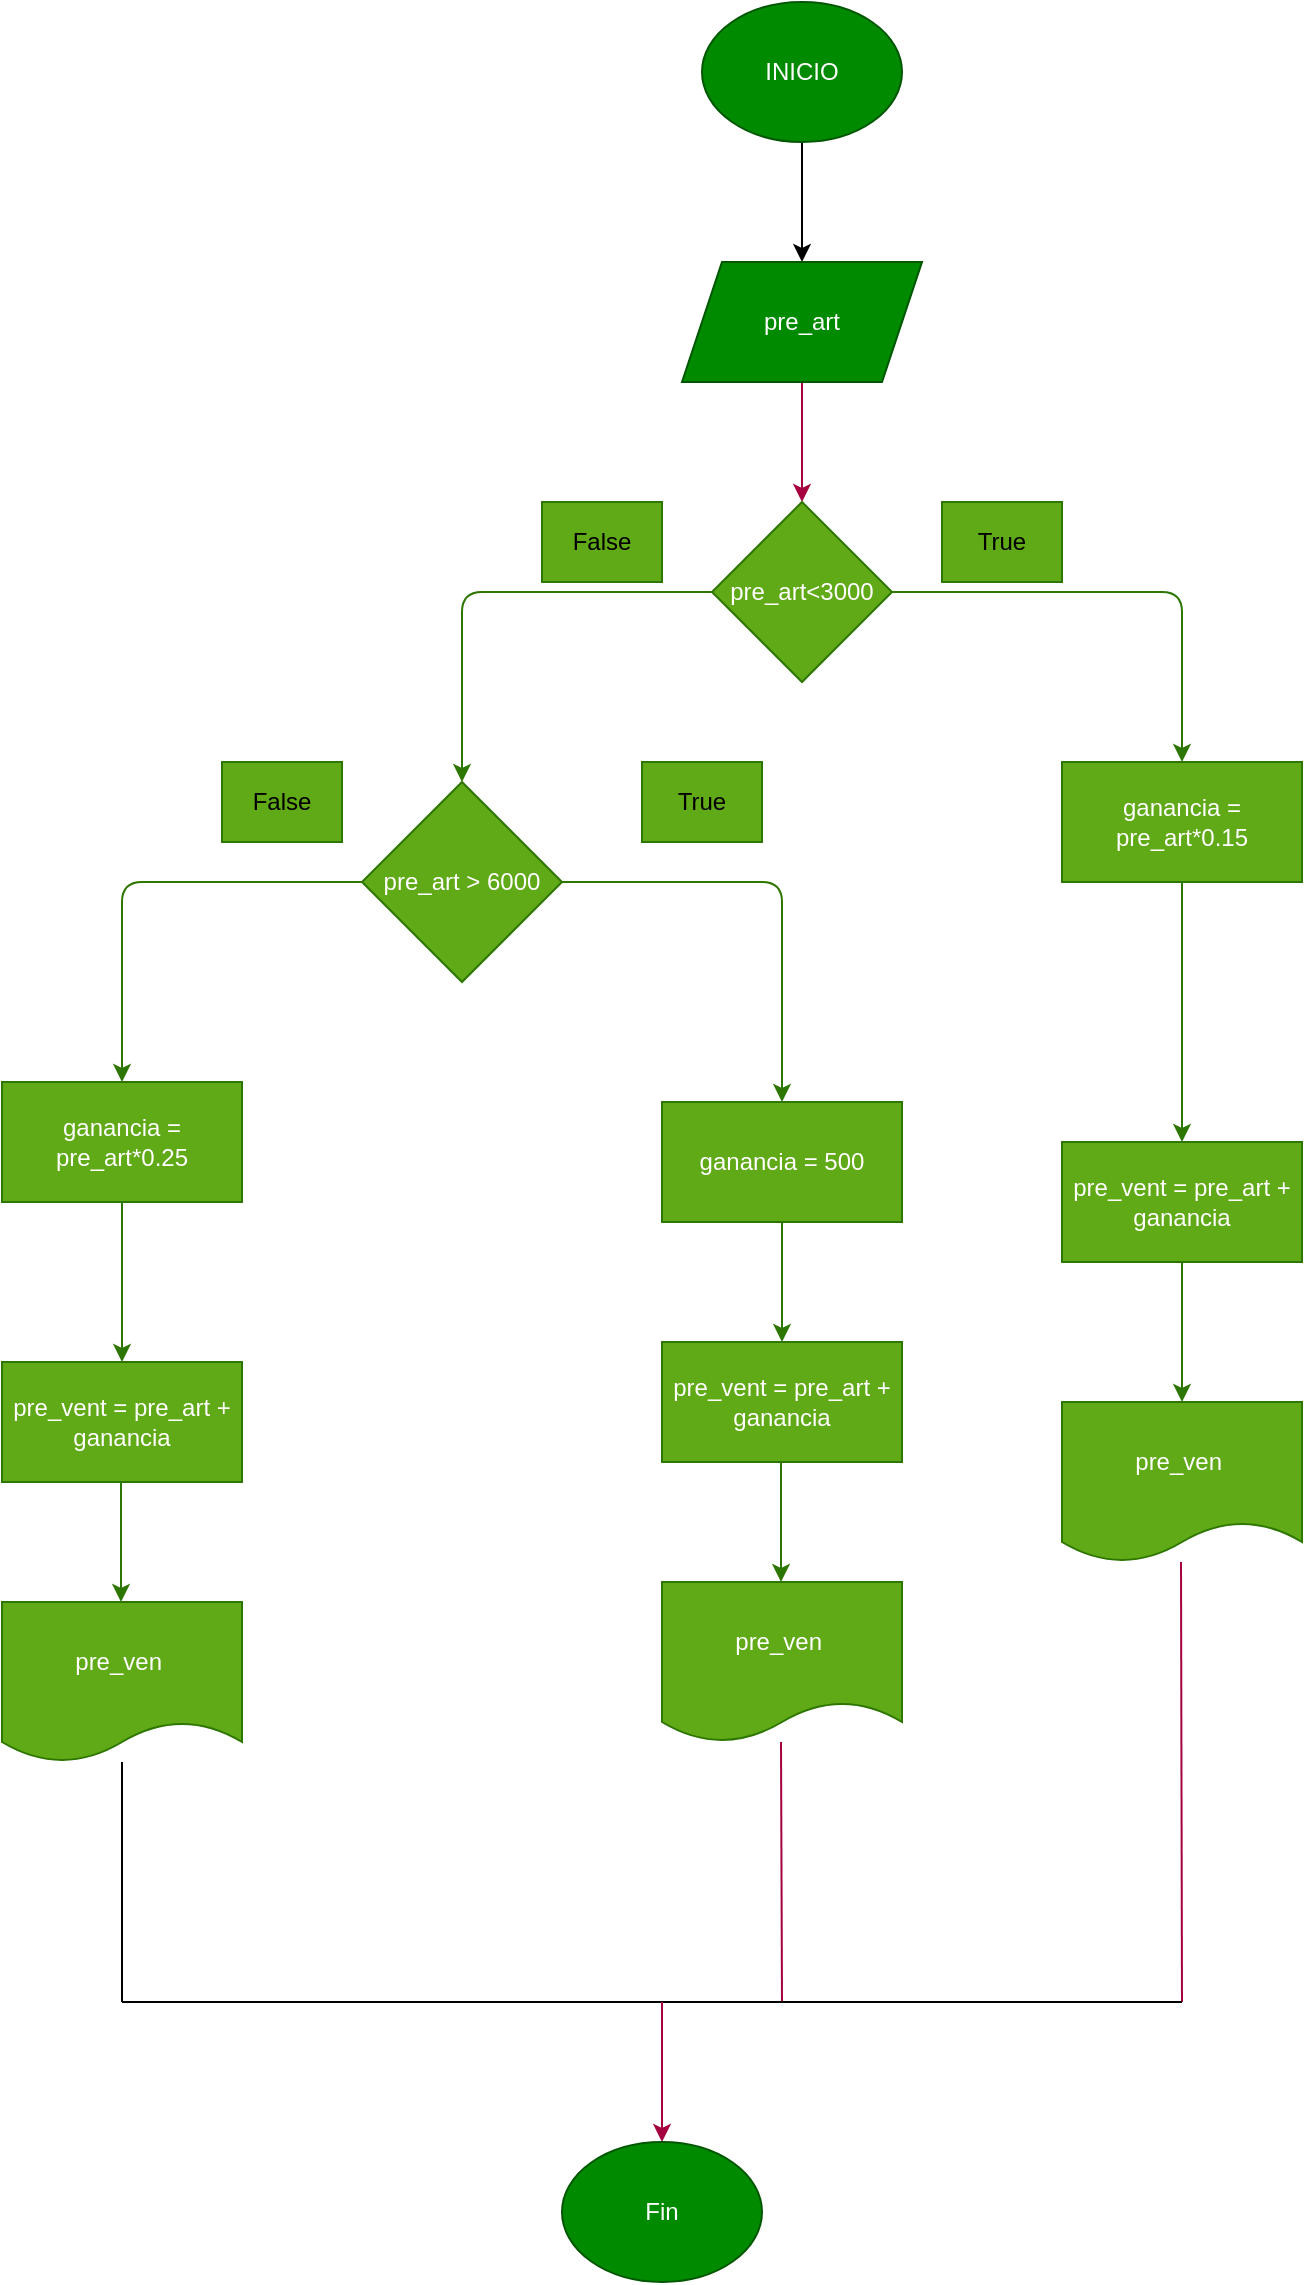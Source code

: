 <mxfile>
    <diagram id="2LqqzUv0zMgGARRx-v6r" name="Página-1">
        <mxGraphModel dx="1506" dy="802" grid="1" gridSize="10" guides="1" tooltips="1" connect="1" arrows="1" fold="1" page="1" pageScale="1" pageWidth="827" pageHeight="1169" math="0" shadow="0">
            <root>
                <mxCell id="0"/>
                <mxCell id="1" parent="0"/>
                <mxCell id="2" value="" style="edgeStyle=none;html=1;" edge="1" parent="1" source="3" target="5">
                    <mxGeometry relative="1" as="geometry">
                        <mxPoint x="490" y="280" as="targetPoint"/>
                    </mxGeometry>
                </mxCell>
                <mxCell id="3" value="INICIO" style="ellipse;whiteSpace=wrap;html=1;fillColor=#008a00;fontColor=#ffffff;strokeColor=#005700;" vertex="1" parent="1">
                    <mxGeometry x="440" y="160" width="100" height="70" as="geometry"/>
                </mxCell>
                <mxCell id="4" value="" style="edgeStyle=none;html=1;fillColor=#d80073;strokeColor=#A50040;" edge="1" parent="1" source="5">
                    <mxGeometry relative="1" as="geometry">
                        <mxPoint x="490" y="410" as="targetPoint"/>
                    </mxGeometry>
                </mxCell>
                <mxCell id="5" value="pre_art" style="shape=parallelogram;perimeter=parallelogramPerimeter;whiteSpace=wrap;html=1;fixedSize=1;fillColor=#008a00;fontColor=#ffffff;strokeColor=#005700;" vertex="1" parent="1">
                    <mxGeometry x="430" y="290" width="120" height="60" as="geometry"/>
                </mxCell>
                <mxCell id="6" style="edgeStyle=none;html=1;fillColor=#60a917;strokeColor=#2D7600;" edge="1" parent="1" source="8">
                    <mxGeometry relative="1" as="geometry">
                        <mxPoint x="680" y="540" as="targetPoint"/>
                        <Array as="points">
                            <mxPoint x="680" y="455"/>
                        </Array>
                    </mxGeometry>
                </mxCell>
                <mxCell id="7" style="edgeStyle=none;html=1;fillColor=#60a917;strokeColor=#2D7600;" edge="1" parent="1" source="8">
                    <mxGeometry relative="1" as="geometry">
                        <mxPoint x="320" y="550" as="targetPoint"/>
                        <Array as="points">
                            <mxPoint x="320" y="455"/>
                        </Array>
                    </mxGeometry>
                </mxCell>
                <mxCell id="8" value="pre_art&amp;lt;3000" style="rhombus;whiteSpace=wrap;html=1;fillColor=#60a917;fontColor=#ffffff;strokeColor=#2D7600;" vertex="1" parent="1">
                    <mxGeometry x="445" y="410" width="90" height="90" as="geometry"/>
                </mxCell>
                <mxCell id="9" style="edgeStyle=none;html=1;entryX=0.5;entryY=0;entryDx=0;entryDy=0;fillColor=#60a917;strokeColor=#2D7600;" edge="1" parent="1" source="10" target="13">
                    <mxGeometry relative="1" as="geometry">
                        <mxPoint x="680" y="820" as="targetPoint"/>
                    </mxGeometry>
                </mxCell>
                <mxCell id="10" value="ganancia = pre_art*0.15" style="rounded=0;whiteSpace=wrap;html=1;fillColor=#60a917;fontColor=#ffffff;strokeColor=#2D7600;" vertex="1" parent="1">
                    <mxGeometry x="620" y="540" width="120" height="60" as="geometry"/>
                </mxCell>
                <mxCell id="11" value="pre_ven&amp;nbsp;" style="shape=document;whiteSpace=wrap;html=1;boundedLbl=1;size=0.25;fillColor=#60a917;fontColor=#ffffff;strokeColor=#2D7600;" vertex="1" parent="1">
                    <mxGeometry x="620" y="860" width="120" height="80" as="geometry"/>
                </mxCell>
                <mxCell id="12" style="edgeStyle=none;html=1;fillColor=#60a917;strokeColor=#2D7600;" edge="1" parent="1" source="13" target="11">
                    <mxGeometry relative="1" as="geometry"/>
                </mxCell>
                <mxCell id="13" value="pre_vent = pre_art + ganancia" style="rounded=0;whiteSpace=wrap;html=1;fillColor=#60a917;fontColor=#ffffff;strokeColor=#2D7600;" vertex="1" parent="1">
                    <mxGeometry x="620" y="730" width="120" height="60" as="geometry"/>
                </mxCell>
                <mxCell id="14" style="edgeStyle=none;html=1;fillColor=#60a917;strokeColor=#2D7600;" edge="1" parent="1" source="16">
                    <mxGeometry relative="1" as="geometry">
                        <mxPoint x="480" y="710" as="targetPoint"/>
                        <Array as="points">
                            <mxPoint x="480" y="600"/>
                        </Array>
                    </mxGeometry>
                </mxCell>
                <mxCell id="15" style="edgeStyle=none;html=1;fillColor=#60a917;strokeColor=#2D7600;" edge="1" parent="1" source="16">
                    <mxGeometry relative="1" as="geometry">
                        <mxPoint x="150" y="700" as="targetPoint"/>
                        <Array as="points">
                            <mxPoint x="150" y="600"/>
                        </Array>
                    </mxGeometry>
                </mxCell>
                <mxCell id="16" value="pre_art &amp;gt; 6000" style="rhombus;whiteSpace=wrap;html=1;fillColor=#60a917;fontColor=#ffffff;strokeColor=#2D7600;" vertex="1" parent="1">
                    <mxGeometry x="270" y="550" width="100" height="100" as="geometry"/>
                </mxCell>
                <mxCell id="17" value="" style="edgeStyle=none;html=1;fillColor=#60a917;strokeColor=#2D7600;" edge="1" parent="1" source="18" target="19">
                    <mxGeometry relative="1" as="geometry"/>
                </mxCell>
                <mxCell id="18" value="ganancia = 500" style="rounded=0;whiteSpace=wrap;html=1;fillColor=#60a917;fontColor=#ffffff;strokeColor=#2D7600;" vertex="1" parent="1">
                    <mxGeometry x="420" y="710" width="120" height="60" as="geometry"/>
                </mxCell>
                <mxCell id="19" value="pre_vent = pre_art + ganancia" style="whiteSpace=wrap;html=1;rounded=0;fillColor=#60a917;fontColor=#ffffff;strokeColor=#2D7600;" vertex="1" parent="1">
                    <mxGeometry x="420" y="830" width="120" height="60" as="geometry"/>
                </mxCell>
                <mxCell id="20" style="edgeStyle=none;html=1;fillColor=#60a917;strokeColor=#2D7600;" edge="1" parent="1">
                    <mxGeometry relative="1" as="geometry">
                        <mxPoint x="479.5" y="890" as="sourcePoint"/>
                        <mxPoint x="479.5" y="950" as="targetPoint"/>
                    </mxGeometry>
                </mxCell>
                <mxCell id="21" value="pre_ven&amp;nbsp;" style="shape=document;whiteSpace=wrap;html=1;boundedLbl=1;size=0.25;fillColor=#60a917;fontColor=#ffffff;strokeColor=#2D7600;" vertex="1" parent="1">
                    <mxGeometry x="420" y="950" width="120" height="80" as="geometry"/>
                </mxCell>
                <mxCell id="22" value="" style="edgeStyle=none;html=1;fillColor=#60a917;strokeColor=#2D7600;" edge="1" parent="1" source="23">
                    <mxGeometry relative="1" as="geometry">
                        <mxPoint x="150" y="840" as="targetPoint"/>
                    </mxGeometry>
                </mxCell>
                <mxCell id="23" value="ganancia = pre_art*0.25" style="rounded=0;whiteSpace=wrap;html=1;fillColor=#60a917;fontColor=#ffffff;strokeColor=#2D7600;" vertex="1" parent="1">
                    <mxGeometry x="90" y="700" width="120" height="60" as="geometry"/>
                </mxCell>
                <mxCell id="24" value="pre_vent = pre_art + ganancia" style="whiteSpace=wrap;html=1;rounded=0;fillColor=#60a917;fontColor=#ffffff;strokeColor=#2D7600;" vertex="1" parent="1">
                    <mxGeometry x="90" y="840" width="120" height="60" as="geometry"/>
                </mxCell>
                <mxCell id="25" style="edgeStyle=none;html=1;fillColor=#60a917;strokeColor=#2D7600;" edge="1" parent="1">
                    <mxGeometry relative="1" as="geometry">
                        <mxPoint x="149.5" y="900" as="sourcePoint"/>
                        <mxPoint x="149.5" y="960" as="targetPoint"/>
                    </mxGeometry>
                </mxCell>
                <mxCell id="26" value="pre_ven&amp;nbsp;" style="shape=document;whiteSpace=wrap;html=1;boundedLbl=1;size=0.25;fillColor=#60a917;fontColor=#ffffff;strokeColor=#2D7600;" vertex="1" parent="1">
                    <mxGeometry x="90" y="960" width="120" height="80" as="geometry"/>
                </mxCell>
                <mxCell id="27" value="" style="endArrow=none;html=1;" edge="1" parent="1" source="26">
                    <mxGeometry width="50" height="50" relative="1" as="geometry">
                        <mxPoint x="410" y="1010" as="sourcePoint"/>
                        <mxPoint x="150" y="1160" as="targetPoint"/>
                    </mxGeometry>
                </mxCell>
                <mxCell id="28" value="" style="endArrow=none;html=1;fillColor=#d80073;strokeColor=#A50040;" edge="1" parent="1">
                    <mxGeometry width="50" height="50" relative="1" as="geometry">
                        <mxPoint x="479.5" y="1030" as="sourcePoint"/>
                        <mxPoint x="480" y="1160" as="targetPoint"/>
                    </mxGeometry>
                </mxCell>
                <mxCell id="29" value="" style="endArrow=none;html=1;fillColor=#d80073;strokeColor=#A50040;" edge="1" parent="1">
                    <mxGeometry width="50" height="50" relative="1" as="geometry">
                        <mxPoint x="679.5" y="940" as="sourcePoint"/>
                        <mxPoint x="680" y="1160" as="targetPoint"/>
                    </mxGeometry>
                </mxCell>
                <mxCell id="30" value="" style="endArrow=none;html=1;" edge="1" parent="1">
                    <mxGeometry width="50" height="50" relative="1" as="geometry">
                        <mxPoint x="680" y="1160" as="sourcePoint"/>
                        <mxPoint x="150" y="1160" as="targetPoint"/>
                    </mxGeometry>
                </mxCell>
                <mxCell id="31" value="" style="endArrow=classic;html=1;fillColor=#d80073;strokeColor=#A50040;" edge="1" parent="1">
                    <mxGeometry width="50" height="50" relative="1" as="geometry">
                        <mxPoint x="420" y="1160" as="sourcePoint"/>
                        <mxPoint x="420" y="1230" as="targetPoint"/>
                    </mxGeometry>
                </mxCell>
                <mxCell id="32" value="Fin" style="ellipse;whiteSpace=wrap;html=1;fillColor=#008a00;fontColor=#ffffff;strokeColor=#005700;" vertex="1" parent="1">
                    <mxGeometry x="370" y="1230" width="100" height="70" as="geometry"/>
                </mxCell>
                <mxCell id="33" value="&lt;font color=&quot;#000000&quot;&gt;True&lt;/font&gt;" style="text;html=1;strokeColor=#2D7600;fillColor=#60a917;align=center;verticalAlign=middle;whiteSpace=wrap;rounded=0;fontColor=#ffffff;glass=0;" vertex="1" parent="1">
                    <mxGeometry x="560" y="410" width="60" height="40" as="geometry"/>
                </mxCell>
                <mxCell id="34" value="&lt;font color=&quot;#000000&quot;&gt;True&lt;/font&gt;" style="text;html=1;strokeColor=#2D7600;fillColor=#60a917;align=center;verticalAlign=middle;whiteSpace=wrap;rounded=0;fontColor=#ffffff;glass=0;" vertex="1" parent="1">
                    <mxGeometry x="410" y="540" width="60" height="40" as="geometry"/>
                </mxCell>
                <mxCell id="35" value="&lt;font color=&quot;#000000&quot;&gt;False&lt;/font&gt;" style="text;html=1;strokeColor=#2D7600;fillColor=#60a917;align=center;verticalAlign=middle;whiteSpace=wrap;rounded=0;fontColor=#ffffff;glass=0;" vertex="1" parent="1">
                    <mxGeometry x="360" y="410" width="60" height="40" as="geometry"/>
                </mxCell>
                <mxCell id="36" value="&lt;font color=&quot;#000000&quot;&gt;False&lt;/font&gt;" style="text;html=1;strokeColor=#2D7600;fillColor=#60a917;align=center;verticalAlign=middle;whiteSpace=wrap;rounded=0;fontColor=#ffffff;glass=0;" vertex="1" parent="1">
                    <mxGeometry x="200" y="540" width="60" height="40" as="geometry"/>
                </mxCell>
                <mxCell id="37" value="ganancia = pre_art*0.25" style="rounded=0;whiteSpace=wrap;html=1;fillColor=#60a917;fontColor=#ffffff;strokeColor=#2D7600;" vertex="1" parent="1">
                    <mxGeometry x="90" y="700" width="120" height="60" as="geometry"/>
                </mxCell>
                <mxCell id="38" value="pre_vent = pre_art + ganancia" style="whiteSpace=wrap;html=1;rounded=0;fillColor=#60a917;fontColor=#ffffff;strokeColor=#2D7600;" vertex="1" parent="1">
                    <mxGeometry x="90" y="840" width="120" height="60" as="geometry"/>
                </mxCell>
                <mxCell id="39" value="pre_vent = pre_art + ganancia" style="whiteSpace=wrap;html=1;rounded=0;fillColor=#60a917;fontColor=#ffffff;strokeColor=#2D7600;" vertex="1" parent="1">
                    <mxGeometry x="420" y="830" width="120" height="60" as="geometry"/>
                </mxCell>
                <mxCell id="40" value="ganancia = 500" style="rounded=0;whiteSpace=wrap;html=1;fillColor=#60a917;fontColor=#ffffff;strokeColor=#2D7600;" vertex="1" parent="1">
                    <mxGeometry x="420" y="710" width="120" height="60" as="geometry"/>
                </mxCell>
                <mxCell id="41" value="pre_vent = pre_art + ganancia" style="rounded=0;whiteSpace=wrap;html=1;fillColor=#60a917;fontColor=#ffffff;strokeColor=#2D7600;" vertex="1" parent="1">
                    <mxGeometry x="620" y="730" width="120" height="60" as="geometry"/>
                </mxCell>
            </root>
        </mxGraphModel>
    </diagram>
</mxfile>